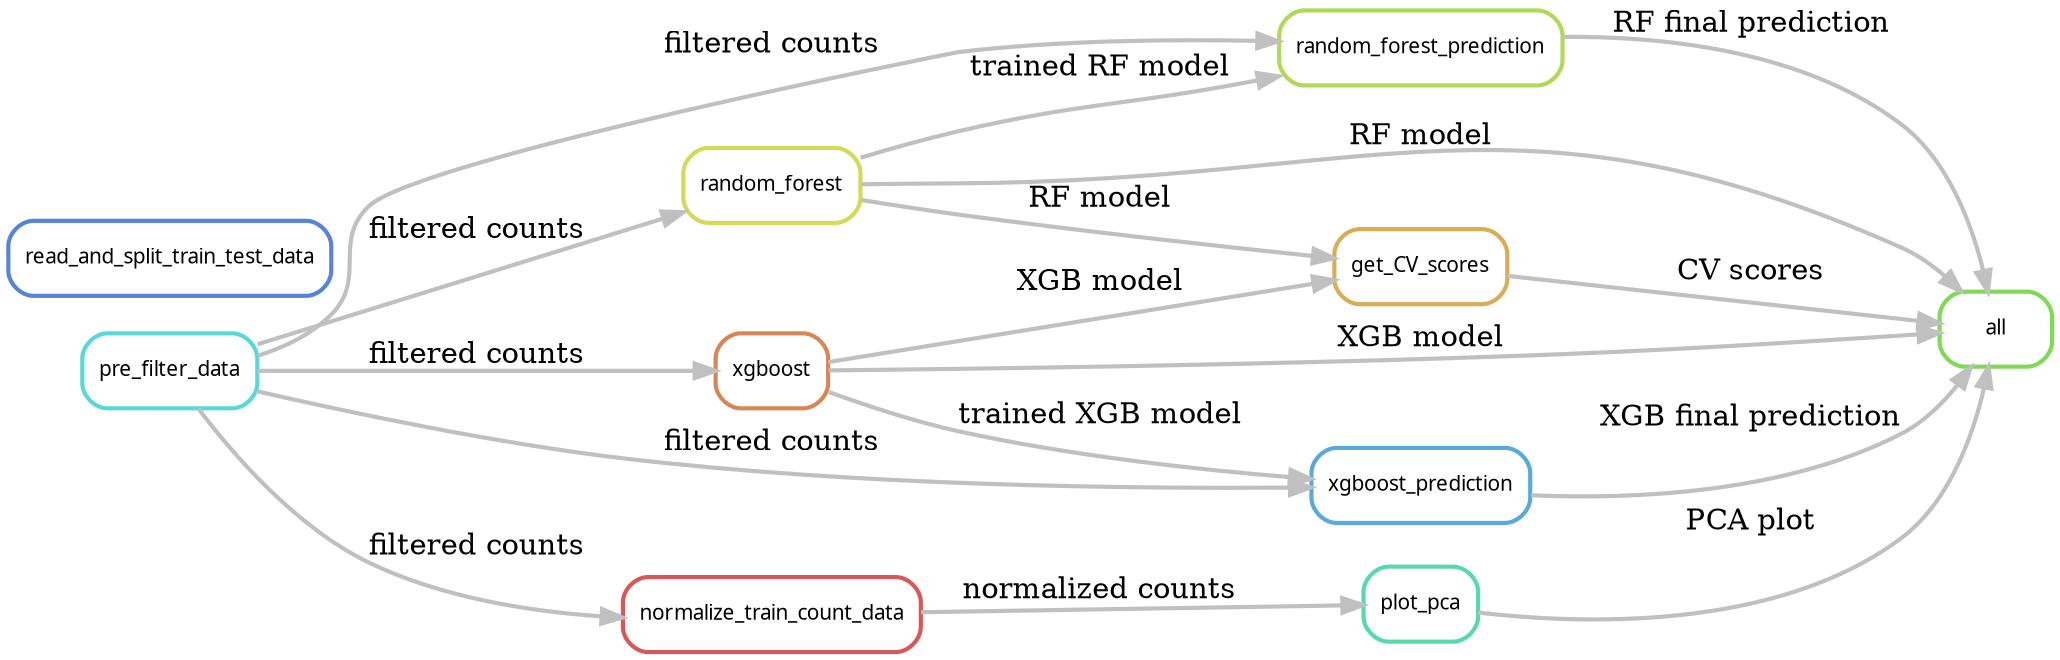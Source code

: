 digraph colorectal_mirna_pipeline {
    graph[rankdir=LR, bgcolor=white, margin=0];
    node[shape=box, style=rounded, fontname=sans, fontsize=10, penwidth=2];
    edge[penwidth=2, color=grey];

    0[label = "all", color = "0.28 0.6 0.85"];
    1[label = "random_forest_prediction", color = "0.22 0.6 0.85"];
    2[label = "pre_filter_data", color = "0.50 0.6 0.85"];
    3[label = "read_and_split_train_test_data", color = "0.61 0.6 0.85"];  # still exists, but not connected
    4[label = "random_forest", color = "0.17 0.6 0.85"];
    5[label = "xgboost_prediction", color = "0.56 0.6 0.85"];
    6[label = "xgboost", color = "0.06 0.6 0.85"];
    7[label = "get_CV_scores", color = "0.11 0.6 0.85"];
    8[label = "plot_pca", color = "0.44 0.6 0.85"];
    9[label = "normalize_train_count_data", color = "0.00 0.6 0.85"];

    # Final aggregation
    1 -> 0 [label="RF final prediction"];
    5 -> 0 [label="XGB final prediction"];
    4 -> 0 [label="RF model"];
    6 -> 0 [label="XGB model"];
    7 -> 0 [label="CV scores"];
    8 -> 0 [label="PCA plot"];

    # RF prediction
    2 -> 1 [label="filtered counts"];
    4 -> 1 [label="trained RF model"];

    # Pre-filter input
    # (no metadata edge here)
    
    # RF model training
    2 -> 4 [label="filtered counts"];

    # XGB prediction
    2 -> 5 [label="filtered counts"];
    6 -> 5 [label="trained XGB model"];

    # XGB training
    2 -> 6 [label="filtered counts"];

    # CV scores
    4 -> 7 [label="RF model"];
    6 -> 7 [label="XGB model"];

    # PCA
    9 -> 8 [label="normalized counts"];

    # Normalization
    2 -> 9 [label="filtered counts"];
}